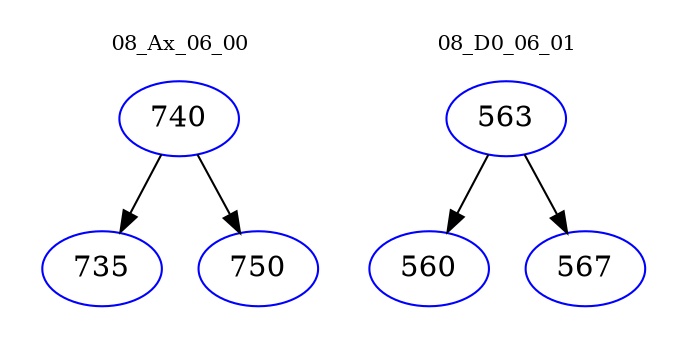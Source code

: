 digraph{
subgraph cluster_0 {
color = white
label = "08_Ax_06_00";
fontsize=10;
T0_740 [label="740", color="blue"]
T0_740 -> T0_735 [color="black"]
T0_735 [label="735", color="blue"]
T0_740 -> T0_750 [color="black"]
T0_750 [label="750", color="blue"]
}
subgraph cluster_1 {
color = white
label = "08_D0_06_01";
fontsize=10;
T1_563 [label="563", color="blue"]
T1_563 -> T1_560 [color="black"]
T1_560 [label="560", color="blue"]
T1_563 -> T1_567 [color="black"]
T1_567 [label="567", color="blue"]
}
}
